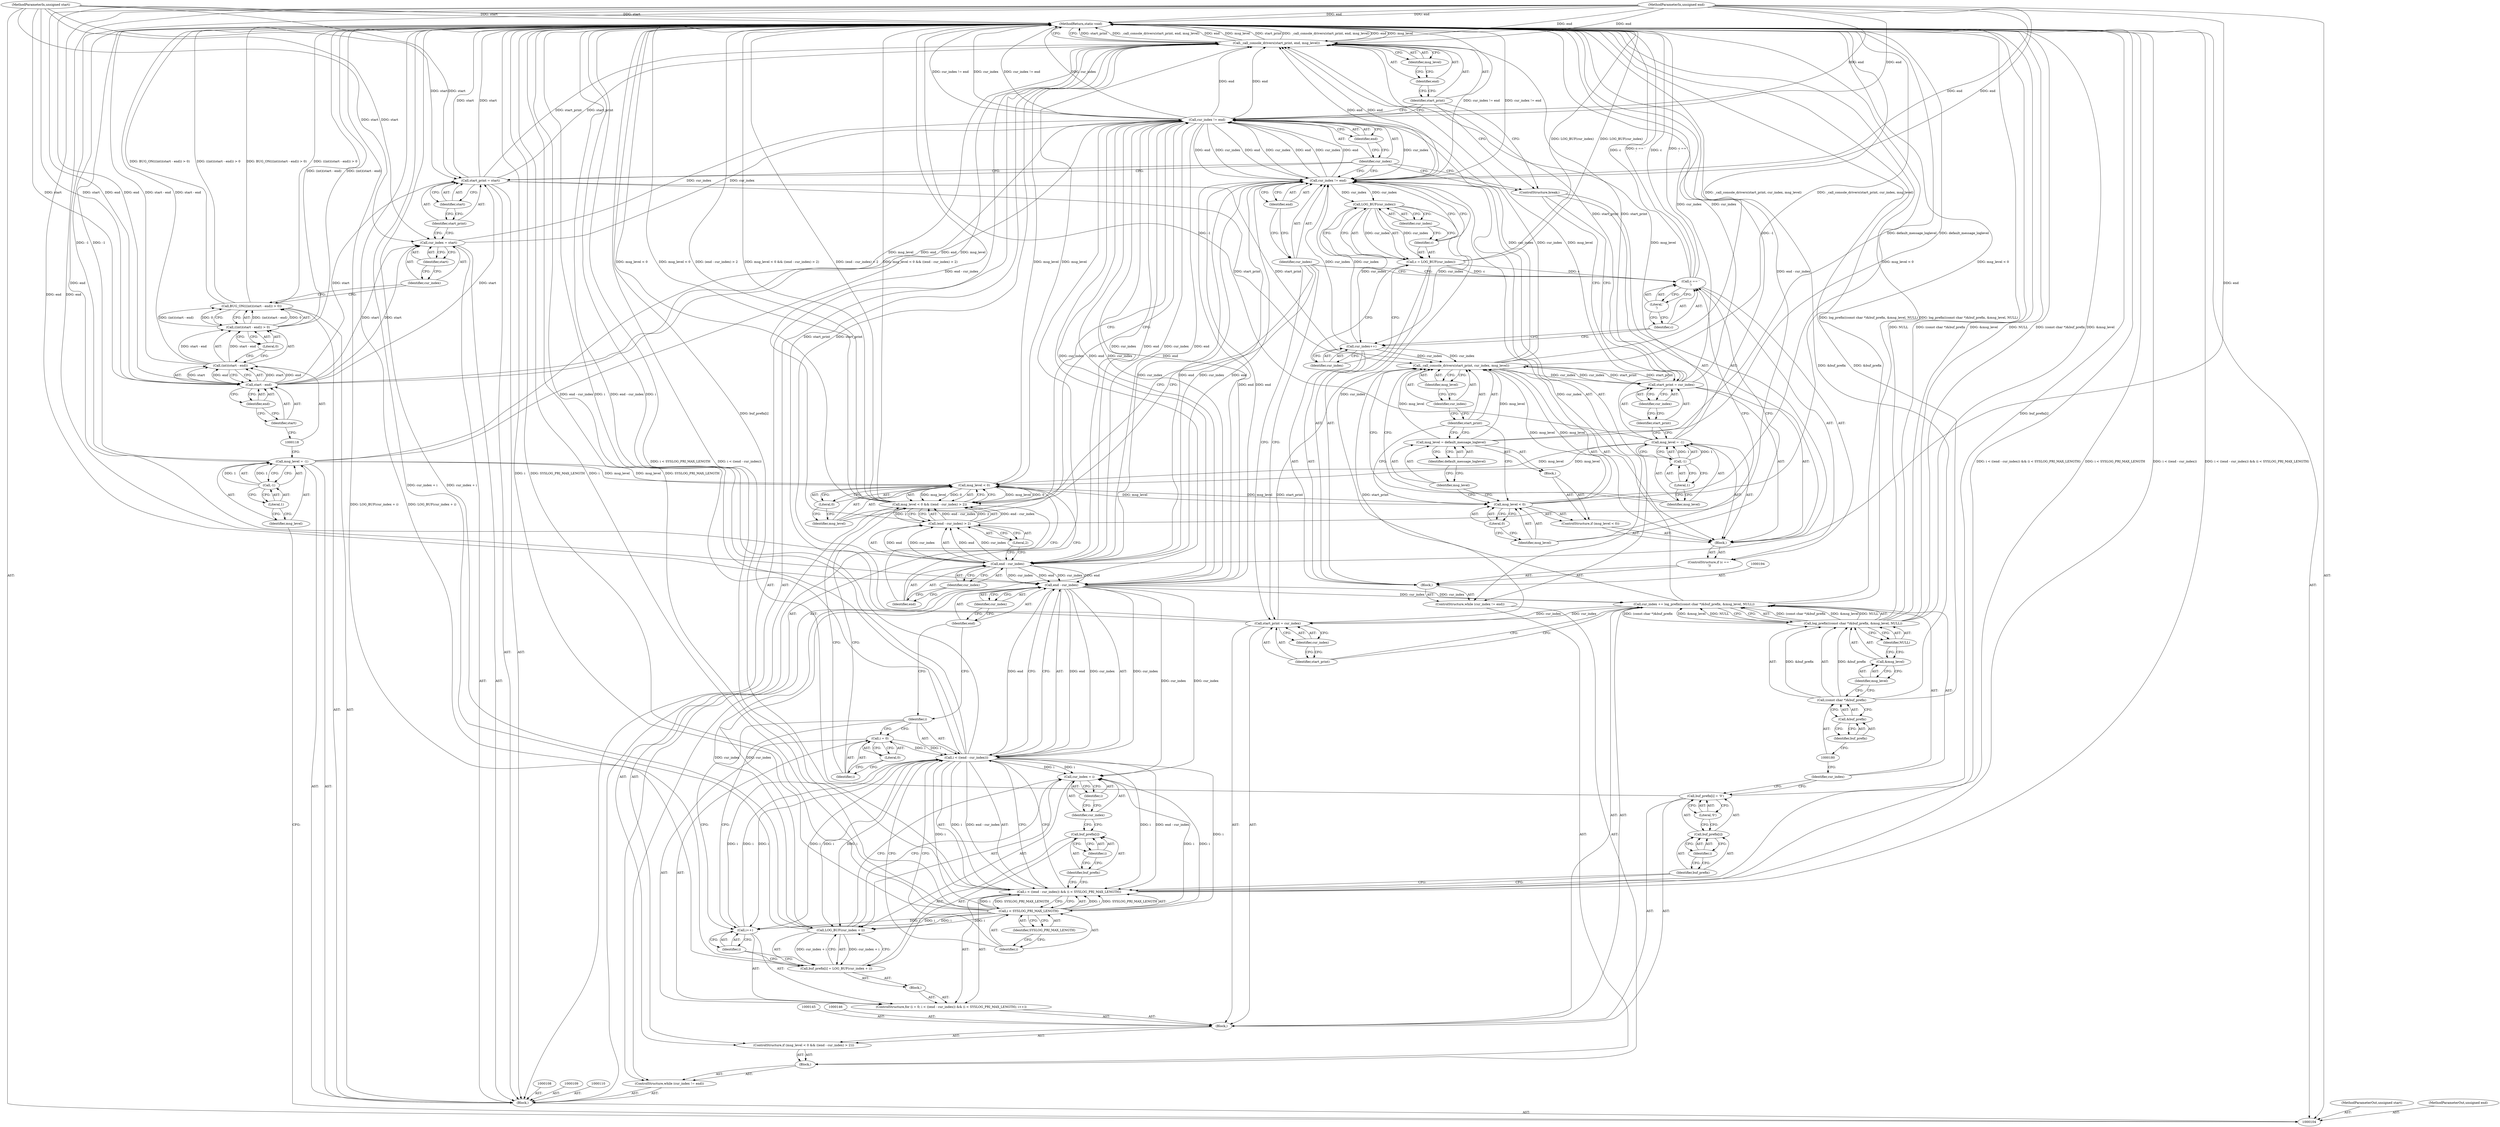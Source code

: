 digraph "0_linux_ce0030c00f95cf9110d9cdcd41e901e1fb814417" {
"1000230" [label="(MethodReturn,static void)"];
"1000105" [label="(MethodParameterIn,unsigned start)"];
"1000326" [label="(MethodParameterOut,unsigned start)"];
"1000106" [label="(MethodParameterIn,unsigned end)"];
"1000327" [label="(MethodParameterOut,unsigned end)"];
"1000129" [label="(ControlStructure,while (cur_index != end))"];
"1000132" [label="(Identifier,end)"];
"1000133" [label="(Block,)"];
"1000130" [label="(Call,cur_index != end)"];
"1000131" [label="(Identifier,cur_index)"];
"1000138" [label="(Literal,0)"];
"1000139" [label="(Call,(end - cur_index) > 2)"];
"1000140" [label="(Call,end - cur_index)"];
"1000141" [label="(Identifier,end)"];
"1000134" [label="(ControlStructure,if (msg_level < 0 && ((end - cur_index) > 2)))"];
"1000142" [label="(Identifier,cur_index)"];
"1000143" [label="(Literal,2)"];
"1000135" [label="(Call,msg_level < 0 && ((end - cur_index) > 2))"];
"1000136" [label="(Call,msg_level < 0)"];
"1000137" [label="(Identifier,msg_level)"];
"1000144" [label="(Block,)"];
"1000150" [label="(Literal,0)"];
"1000151" [label="(Call,i < ((end - cur_index)) && (i < SYSLOG_PRI_MAX_LENGTH))"];
"1000152" [label="(Call,i < ((end - cur_index)))"];
"1000153" [label="(Identifier,i)"];
"1000154" [label="(Call,end - cur_index)"];
"1000155" [label="(Identifier,end)"];
"1000156" [label="(Identifier,cur_index)"];
"1000147" [label="(ControlStructure,for (i = 0; i < ((end - cur_index)) && (i < SYSLOG_PRI_MAX_LENGTH); i++))"];
"1000157" [label="(Call,i < SYSLOG_PRI_MAX_LENGTH)"];
"1000158" [label="(Identifier,i)"];
"1000159" [label="(Identifier,SYSLOG_PRI_MAX_LENGTH)"];
"1000160" [label="(Call,i++)"];
"1000161" [label="(Identifier,i)"];
"1000162" [label="(Block,)"];
"1000148" [label="(Call,i = 0)"];
"1000149" [label="(Identifier,i)"];
"1000166" [label="(Identifier,i)"];
"1000167" [label="(Call,LOG_BUF(cur_index + i))"];
"1000168" [label="(Call,cur_index + i)"];
"1000169" [label="(Identifier,cur_index)"];
"1000163" [label="(Call,buf_prefix[i] = LOG_BUF(cur_index + i))"];
"1000164" [label="(Call,buf_prefix[i])"];
"1000165" [label="(Identifier,buf_prefix)"];
"1000170" [label="(Identifier,i)"];
"1000107" [label="(Block,)"];
"1000174" [label="(Identifier,i)"];
"1000175" [label="(Literal,'\0')"];
"1000171" [label="(Call,buf_prefix[i] = '\0')"];
"1000172" [label="(Call,buf_prefix[i])"];
"1000173" [label="(Identifier,buf_prefix)"];
"1000178" [label="(Call,log_prefix((const char *)&buf_prefix, &msg_level, NULL))"];
"1000179" [label="(Call,(const char *)&buf_prefix)"];
"1000176" [label="(Call,cur_index += log_prefix((const char *)&buf_prefix, &msg_level, NULL))"];
"1000177" [label="(Identifier,cur_index)"];
"1000181" [label="(Call,&buf_prefix)"];
"1000182" [label="(Identifier,buf_prefix)"];
"1000183" [label="(Call,&msg_level)"];
"1000184" [label="(Identifier,msg_level)"];
"1000185" [label="(Identifier,NULL)"];
"1000188" [label="(Identifier,cur_index)"];
"1000186" [label="(Call,start_print = cur_index)"];
"1000187" [label="(Identifier,start_print)"];
"1000190" [label="(Call,cur_index != end)"];
"1000191" [label="(Identifier,cur_index)"];
"1000192" [label="(Identifier,end)"];
"1000189" [label="(ControlStructure,while (cur_index != end))"];
"1000197" [label="(Call,LOG_BUF(cur_index))"];
"1000198" [label="(Identifier,cur_index)"];
"1000193" [label="(Block,)"];
"1000195" [label="(Call,c = LOG_BUF(cur_index))"];
"1000196" [label="(Identifier,c)"];
"1000199" [label="(Call,cur_index++)"];
"1000200" [label="(Identifier,cur_index)"];
"1000204" [label="(Literal,'\n')"];
"1000205" [label="(Block,)"];
"1000201" [label="(ControlStructure,if (c == '\n'))"];
"1000202" [label="(Call,c == '\n')"];
"1000203" [label="(Identifier,c)"];
"1000209" [label="(Literal,0)"];
"1000210" [label="(Block,)"];
"1000206" [label="(ControlStructure,if (msg_level < 0))"];
"1000207" [label="(Call,msg_level < 0)"];
"1000208" [label="(Identifier,msg_level)"];
"1000213" [label="(Identifier,default_message_loglevel)"];
"1000211" [label="(Call,msg_level = default_message_loglevel)"];
"1000212" [label="(Identifier,msg_level)"];
"1000111" [label="(Call,msg_level = -1)"];
"1000112" [label="(Identifier,msg_level)"];
"1000113" [label="(Call,-1)"];
"1000114" [label="(Literal,1)"];
"1000215" [label="(Identifier,start_print)"];
"1000216" [label="(Identifier,cur_index)"];
"1000214" [label="(Call,_call_console_drivers(start_print, cur_index, msg_level))"];
"1000217" [label="(Identifier,msg_level)"];
"1000220" [label="(Call,-1)"];
"1000221" [label="(Literal,1)"];
"1000218" [label="(Call,msg_level = -1)"];
"1000219" [label="(Identifier,msg_level)"];
"1000224" [label="(Identifier,cur_index)"];
"1000222" [label="(Call,start_print = cur_index)"];
"1000223" [label="(Identifier,start_print)"];
"1000225" [label="(ControlStructure,break;)"];
"1000226" [label="(Call,_call_console_drivers(start_print, end, msg_level))"];
"1000227" [label="(Identifier,start_print)"];
"1000228" [label="(Identifier,end)"];
"1000229" [label="(Identifier,msg_level)"];
"1000115" [label="(Call,BUG_ON(((int)(start - end)) > 0))"];
"1000119" [label="(Call,start - end)"];
"1000120" [label="(Identifier,start)"];
"1000121" [label="(Identifier,end)"];
"1000122" [label="(Literal,0)"];
"1000116" [label="(Call,((int)(start - end)) > 0)"];
"1000117" [label="(Call,(int)(start - end))"];
"1000123" [label="(Call,cur_index = start)"];
"1000124" [label="(Identifier,cur_index)"];
"1000125" [label="(Identifier,start)"];
"1000128" [label="(Identifier,start)"];
"1000126" [label="(Call,start_print = start)"];
"1000127" [label="(Identifier,start_print)"];
"1000230" -> "1000104"  [label="AST: "];
"1000230" -> "1000226"  [label="CFG: "];
"1000171" -> "1000230"  [label="DDG: buf_prefix[i]"];
"1000226" -> "1000230"  [label="DDG: start_print"];
"1000226" -> "1000230"  [label="DDG: _call_console_drivers(start_print, end, msg_level)"];
"1000226" -> "1000230"  [label="DDG: end"];
"1000226" -> "1000230"  [label="DDG: msg_level"];
"1000178" -> "1000230"  [label="DDG: NULL"];
"1000178" -> "1000230"  [label="DDG: (const char *)&buf_prefix"];
"1000178" -> "1000230"  [label="DDG: &msg_level"];
"1000151" -> "1000230"  [label="DDG: i < ((end - cur_index)) && (i < SYSLOG_PRI_MAX_LENGTH)"];
"1000151" -> "1000230"  [label="DDG: i < SYSLOG_PRI_MAX_LENGTH"];
"1000151" -> "1000230"  [label="DDG: i < ((end - cur_index))"];
"1000190" -> "1000230"  [label="DDG: cur_index != end"];
"1000179" -> "1000230"  [label="DDG: &buf_prefix"];
"1000152" -> "1000230"  [label="DDG: end - cur_index"];
"1000152" -> "1000230"  [label="DDG: i"];
"1000126" -> "1000230"  [label="DDG: start"];
"1000117" -> "1000230"  [label="DDG: start - end"];
"1000106" -> "1000230"  [label="DDG: end"];
"1000176" -> "1000230"  [label="DDG: log_prefix((const char *)&buf_prefix, &msg_level, NULL)"];
"1000157" -> "1000230"  [label="DDG: SYSLOG_PRI_MAX_LENGTH"];
"1000157" -> "1000230"  [label="DDG: i"];
"1000116" -> "1000230"  [label="DDG: (int)(start - end)"];
"1000167" -> "1000230"  [label="DDG: cur_index + i"];
"1000130" -> "1000230"  [label="DDG: cur_index != end"];
"1000130" -> "1000230"  [label="DDG: cur_index"];
"1000105" -> "1000230"  [label="DDG: start"];
"1000214" -> "1000230"  [label="DDG: _call_console_drivers(start_print, cur_index, msg_level)"];
"1000135" -> "1000230"  [label="DDG: (end - cur_index) > 2"];
"1000135" -> "1000230"  [label="DDG: msg_level < 0 && ((end - cur_index) > 2)"];
"1000135" -> "1000230"  [label="DDG: msg_level < 0"];
"1000139" -> "1000230"  [label="DDG: end - cur_index"];
"1000163" -> "1000230"  [label="DDG: LOG_BUF(cur_index + i)"];
"1000115" -> "1000230"  [label="DDG: BUG_ON(((int)(start - end)) > 0)"];
"1000115" -> "1000230"  [label="DDG: ((int)(start - end)) > 0"];
"1000202" -> "1000230"  [label="DDG: c"];
"1000202" -> "1000230"  [label="DDG: c == '\n'"];
"1000207" -> "1000230"  [label="DDG: msg_level < 0"];
"1000195" -> "1000230"  [label="DDG: LOG_BUF(cur_index)"];
"1000211" -> "1000230"  [label="DDG: default_message_loglevel"];
"1000111" -> "1000230"  [label="DDG: -1"];
"1000218" -> "1000230"  [label="DDG: -1"];
"1000222" -> "1000230"  [label="DDG: cur_index"];
"1000105" -> "1000104"  [label="AST: "];
"1000105" -> "1000230"  [label="DDG: start"];
"1000105" -> "1000119"  [label="DDG: start"];
"1000105" -> "1000123"  [label="DDG: start"];
"1000105" -> "1000126"  [label="DDG: start"];
"1000326" -> "1000104"  [label="AST: "];
"1000106" -> "1000104"  [label="AST: "];
"1000106" -> "1000230"  [label="DDG: end"];
"1000106" -> "1000119"  [label="DDG: end"];
"1000106" -> "1000130"  [label="DDG: end"];
"1000106" -> "1000140"  [label="DDG: end"];
"1000106" -> "1000154"  [label="DDG: end"];
"1000106" -> "1000190"  [label="DDG: end"];
"1000106" -> "1000226"  [label="DDG: end"];
"1000327" -> "1000104"  [label="AST: "];
"1000129" -> "1000107"  [label="AST: "];
"1000130" -> "1000129"  [label="AST: "];
"1000133" -> "1000129"  [label="AST: "];
"1000132" -> "1000130"  [label="AST: "];
"1000132" -> "1000131"  [label="CFG: "];
"1000130" -> "1000132"  [label="CFG: "];
"1000133" -> "1000129"  [label="AST: "];
"1000134" -> "1000133"  [label="AST: "];
"1000189" -> "1000133"  [label="AST: "];
"1000130" -> "1000129"  [label="AST: "];
"1000130" -> "1000132"  [label="CFG: "];
"1000131" -> "1000130"  [label="AST: "];
"1000132" -> "1000130"  [label="AST: "];
"1000137" -> "1000130"  [label="CFG: "];
"1000227" -> "1000130"  [label="CFG: "];
"1000130" -> "1000230"  [label="DDG: cur_index != end"];
"1000130" -> "1000230"  [label="DDG: cur_index"];
"1000190" -> "1000130"  [label="DDG: cur_index"];
"1000190" -> "1000130"  [label="DDG: end"];
"1000123" -> "1000130"  [label="DDG: cur_index"];
"1000214" -> "1000130"  [label="DDG: cur_index"];
"1000119" -> "1000130"  [label="DDG: end"];
"1000106" -> "1000130"  [label="DDG: end"];
"1000130" -> "1000140"  [label="DDG: end"];
"1000130" -> "1000140"  [label="DDG: cur_index"];
"1000130" -> "1000154"  [label="DDG: end"];
"1000130" -> "1000154"  [label="DDG: cur_index"];
"1000130" -> "1000190"  [label="DDG: cur_index"];
"1000130" -> "1000190"  [label="DDG: end"];
"1000130" -> "1000226"  [label="DDG: end"];
"1000131" -> "1000130"  [label="AST: "];
"1000131" -> "1000190"  [label="CFG: "];
"1000131" -> "1000225"  [label="CFG: "];
"1000131" -> "1000126"  [label="CFG: "];
"1000132" -> "1000131"  [label="CFG: "];
"1000138" -> "1000136"  [label="AST: "];
"1000138" -> "1000137"  [label="CFG: "];
"1000136" -> "1000138"  [label="CFG: "];
"1000139" -> "1000135"  [label="AST: "];
"1000139" -> "1000143"  [label="CFG: "];
"1000140" -> "1000139"  [label="AST: "];
"1000143" -> "1000139"  [label="AST: "];
"1000135" -> "1000139"  [label="CFG: "];
"1000139" -> "1000230"  [label="DDG: end - cur_index"];
"1000139" -> "1000135"  [label="DDG: end - cur_index"];
"1000139" -> "1000135"  [label="DDG: 2"];
"1000140" -> "1000139"  [label="DDG: end"];
"1000140" -> "1000139"  [label="DDG: cur_index"];
"1000140" -> "1000139"  [label="AST: "];
"1000140" -> "1000142"  [label="CFG: "];
"1000141" -> "1000140"  [label="AST: "];
"1000142" -> "1000140"  [label="AST: "];
"1000143" -> "1000140"  [label="CFG: "];
"1000140" -> "1000139"  [label="DDG: end"];
"1000140" -> "1000139"  [label="DDG: cur_index"];
"1000130" -> "1000140"  [label="DDG: end"];
"1000130" -> "1000140"  [label="DDG: cur_index"];
"1000106" -> "1000140"  [label="DDG: end"];
"1000140" -> "1000154"  [label="DDG: end"];
"1000140" -> "1000154"  [label="DDG: cur_index"];
"1000140" -> "1000190"  [label="DDG: cur_index"];
"1000140" -> "1000190"  [label="DDG: end"];
"1000141" -> "1000140"  [label="AST: "];
"1000141" -> "1000136"  [label="CFG: "];
"1000142" -> "1000141"  [label="CFG: "];
"1000134" -> "1000133"  [label="AST: "];
"1000135" -> "1000134"  [label="AST: "];
"1000144" -> "1000134"  [label="AST: "];
"1000142" -> "1000140"  [label="AST: "];
"1000142" -> "1000141"  [label="CFG: "];
"1000140" -> "1000142"  [label="CFG: "];
"1000143" -> "1000139"  [label="AST: "];
"1000143" -> "1000140"  [label="CFG: "];
"1000139" -> "1000143"  [label="CFG: "];
"1000135" -> "1000134"  [label="AST: "];
"1000135" -> "1000136"  [label="CFG: "];
"1000135" -> "1000139"  [label="CFG: "];
"1000136" -> "1000135"  [label="AST: "];
"1000139" -> "1000135"  [label="AST: "];
"1000149" -> "1000135"  [label="CFG: "];
"1000191" -> "1000135"  [label="CFG: "];
"1000135" -> "1000230"  [label="DDG: (end - cur_index) > 2"];
"1000135" -> "1000230"  [label="DDG: msg_level < 0 && ((end - cur_index) > 2)"];
"1000135" -> "1000230"  [label="DDG: msg_level < 0"];
"1000136" -> "1000135"  [label="DDG: msg_level"];
"1000136" -> "1000135"  [label="DDG: 0"];
"1000139" -> "1000135"  [label="DDG: end - cur_index"];
"1000139" -> "1000135"  [label="DDG: 2"];
"1000136" -> "1000135"  [label="AST: "];
"1000136" -> "1000138"  [label="CFG: "];
"1000137" -> "1000136"  [label="AST: "];
"1000138" -> "1000136"  [label="AST: "];
"1000141" -> "1000136"  [label="CFG: "];
"1000135" -> "1000136"  [label="CFG: "];
"1000136" -> "1000135"  [label="DDG: msg_level"];
"1000136" -> "1000135"  [label="DDG: 0"];
"1000218" -> "1000136"  [label="DDG: msg_level"];
"1000111" -> "1000136"  [label="DDG: msg_level"];
"1000136" -> "1000207"  [label="DDG: msg_level"];
"1000136" -> "1000226"  [label="DDG: msg_level"];
"1000137" -> "1000136"  [label="AST: "];
"1000137" -> "1000130"  [label="CFG: "];
"1000138" -> "1000137"  [label="CFG: "];
"1000144" -> "1000134"  [label="AST: "];
"1000145" -> "1000144"  [label="AST: "];
"1000146" -> "1000144"  [label="AST: "];
"1000147" -> "1000144"  [label="AST: "];
"1000171" -> "1000144"  [label="AST: "];
"1000176" -> "1000144"  [label="AST: "];
"1000186" -> "1000144"  [label="AST: "];
"1000150" -> "1000148"  [label="AST: "];
"1000150" -> "1000149"  [label="CFG: "];
"1000148" -> "1000150"  [label="CFG: "];
"1000151" -> "1000147"  [label="AST: "];
"1000151" -> "1000152"  [label="CFG: "];
"1000151" -> "1000157"  [label="CFG: "];
"1000152" -> "1000151"  [label="AST: "];
"1000157" -> "1000151"  [label="AST: "];
"1000165" -> "1000151"  [label="CFG: "];
"1000173" -> "1000151"  [label="CFG: "];
"1000151" -> "1000230"  [label="DDG: i < ((end - cur_index)) && (i < SYSLOG_PRI_MAX_LENGTH)"];
"1000151" -> "1000230"  [label="DDG: i < SYSLOG_PRI_MAX_LENGTH"];
"1000151" -> "1000230"  [label="DDG: i < ((end - cur_index))"];
"1000152" -> "1000151"  [label="DDG: i"];
"1000152" -> "1000151"  [label="DDG: end - cur_index"];
"1000157" -> "1000151"  [label="DDG: i"];
"1000157" -> "1000151"  [label="DDG: SYSLOG_PRI_MAX_LENGTH"];
"1000152" -> "1000151"  [label="AST: "];
"1000152" -> "1000154"  [label="CFG: "];
"1000153" -> "1000152"  [label="AST: "];
"1000154" -> "1000152"  [label="AST: "];
"1000158" -> "1000152"  [label="CFG: "];
"1000151" -> "1000152"  [label="CFG: "];
"1000152" -> "1000230"  [label="DDG: end - cur_index"];
"1000152" -> "1000230"  [label="DDG: i"];
"1000152" -> "1000151"  [label="DDG: i"];
"1000152" -> "1000151"  [label="DDG: end - cur_index"];
"1000148" -> "1000152"  [label="DDG: i"];
"1000160" -> "1000152"  [label="DDG: i"];
"1000154" -> "1000152"  [label="DDG: end"];
"1000154" -> "1000152"  [label="DDG: cur_index"];
"1000152" -> "1000157"  [label="DDG: i"];
"1000152" -> "1000160"  [label="DDG: i"];
"1000152" -> "1000167"  [label="DDG: i"];
"1000152" -> "1000168"  [label="DDG: i"];
"1000153" -> "1000152"  [label="AST: "];
"1000153" -> "1000148"  [label="CFG: "];
"1000153" -> "1000160"  [label="CFG: "];
"1000155" -> "1000153"  [label="CFG: "];
"1000154" -> "1000152"  [label="AST: "];
"1000154" -> "1000156"  [label="CFG: "];
"1000155" -> "1000154"  [label="AST: "];
"1000156" -> "1000154"  [label="AST: "];
"1000152" -> "1000154"  [label="CFG: "];
"1000154" -> "1000152"  [label="DDG: end"];
"1000154" -> "1000152"  [label="DDG: cur_index"];
"1000130" -> "1000154"  [label="DDG: end"];
"1000130" -> "1000154"  [label="DDG: cur_index"];
"1000140" -> "1000154"  [label="DDG: end"];
"1000140" -> "1000154"  [label="DDG: cur_index"];
"1000106" -> "1000154"  [label="DDG: end"];
"1000154" -> "1000167"  [label="DDG: cur_index"];
"1000154" -> "1000168"  [label="DDG: cur_index"];
"1000154" -> "1000176"  [label="DDG: cur_index"];
"1000154" -> "1000190"  [label="DDG: end"];
"1000155" -> "1000154"  [label="AST: "];
"1000155" -> "1000153"  [label="CFG: "];
"1000156" -> "1000155"  [label="CFG: "];
"1000156" -> "1000154"  [label="AST: "];
"1000156" -> "1000155"  [label="CFG: "];
"1000154" -> "1000156"  [label="CFG: "];
"1000147" -> "1000144"  [label="AST: "];
"1000148" -> "1000147"  [label="AST: "];
"1000151" -> "1000147"  [label="AST: "];
"1000160" -> "1000147"  [label="AST: "];
"1000162" -> "1000147"  [label="AST: "];
"1000157" -> "1000151"  [label="AST: "];
"1000157" -> "1000159"  [label="CFG: "];
"1000158" -> "1000157"  [label="AST: "];
"1000159" -> "1000157"  [label="AST: "];
"1000151" -> "1000157"  [label="CFG: "];
"1000157" -> "1000230"  [label="DDG: SYSLOG_PRI_MAX_LENGTH"];
"1000157" -> "1000230"  [label="DDG: i"];
"1000157" -> "1000151"  [label="DDG: i"];
"1000157" -> "1000151"  [label="DDG: SYSLOG_PRI_MAX_LENGTH"];
"1000152" -> "1000157"  [label="DDG: i"];
"1000157" -> "1000160"  [label="DDG: i"];
"1000157" -> "1000167"  [label="DDG: i"];
"1000157" -> "1000168"  [label="DDG: i"];
"1000158" -> "1000157"  [label="AST: "];
"1000158" -> "1000152"  [label="CFG: "];
"1000159" -> "1000158"  [label="CFG: "];
"1000159" -> "1000157"  [label="AST: "];
"1000159" -> "1000158"  [label="CFG: "];
"1000157" -> "1000159"  [label="CFG: "];
"1000160" -> "1000147"  [label="AST: "];
"1000160" -> "1000161"  [label="CFG: "];
"1000161" -> "1000160"  [label="AST: "];
"1000153" -> "1000160"  [label="CFG: "];
"1000160" -> "1000152"  [label="DDG: i"];
"1000157" -> "1000160"  [label="DDG: i"];
"1000152" -> "1000160"  [label="DDG: i"];
"1000161" -> "1000160"  [label="AST: "];
"1000161" -> "1000163"  [label="CFG: "];
"1000160" -> "1000161"  [label="CFG: "];
"1000162" -> "1000147"  [label="AST: "];
"1000163" -> "1000162"  [label="AST: "];
"1000148" -> "1000147"  [label="AST: "];
"1000148" -> "1000150"  [label="CFG: "];
"1000149" -> "1000148"  [label="AST: "];
"1000150" -> "1000148"  [label="AST: "];
"1000153" -> "1000148"  [label="CFG: "];
"1000148" -> "1000152"  [label="DDG: i"];
"1000149" -> "1000148"  [label="AST: "];
"1000149" -> "1000135"  [label="CFG: "];
"1000150" -> "1000149"  [label="CFG: "];
"1000166" -> "1000164"  [label="AST: "];
"1000166" -> "1000165"  [label="CFG: "];
"1000164" -> "1000166"  [label="CFG: "];
"1000167" -> "1000163"  [label="AST: "];
"1000167" -> "1000168"  [label="CFG: "];
"1000168" -> "1000167"  [label="AST: "];
"1000163" -> "1000167"  [label="CFG: "];
"1000167" -> "1000230"  [label="DDG: cur_index + i"];
"1000167" -> "1000163"  [label="DDG: cur_index + i"];
"1000154" -> "1000167"  [label="DDG: cur_index"];
"1000157" -> "1000167"  [label="DDG: i"];
"1000152" -> "1000167"  [label="DDG: i"];
"1000168" -> "1000167"  [label="AST: "];
"1000168" -> "1000170"  [label="CFG: "];
"1000169" -> "1000168"  [label="AST: "];
"1000170" -> "1000168"  [label="AST: "];
"1000167" -> "1000168"  [label="CFG: "];
"1000154" -> "1000168"  [label="DDG: cur_index"];
"1000157" -> "1000168"  [label="DDG: i"];
"1000152" -> "1000168"  [label="DDG: i"];
"1000169" -> "1000168"  [label="AST: "];
"1000169" -> "1000164"  [label="CFG: "];
"1000170" -> "1000169"  [label="CFG: "];
"1000163" -> "1000162"  [label="AST: "];
"1000163" -> "1000167"  [label="CFG: "];
"1000164" -> "1000163"  [label="AST: "];
"1000167" -> "1000163"  [label="AST: "];
"1000161" -> "1000163"  [label="CFG: "];
"1000163" -> "1000230"  [label="DDG: LOG_BUF(cur_index + i)"];
"1000167" -> "1000163"  [label="DDG: cur_index + i"];
"1000164" -> "1000163"  [label="AST: "];
"1000164" -> "1000166"  [label="CFG: "];
"1000165" -> "1000164"  [label="AST: "];
"1000166" -> "1000164"  [label="AST: "];
"1000169" -> "1000164"  [label="CFG: "];
"1000165" -> "1000164"  [label="AST: "];
"1000165" -> "1000151"  [label="CFG: "];
"1000166" -> "1000165"  [label="CFG: "];
"1000170" -> "1000168"  [label="AST: "];
"1000170" -> "1000169"  [label="CFG: "];
"1000168" -> "1000170"  [label="CFG: "];
"1000107" -> "1000104"  [label="AST: "];
"1000108" -> "1000107"  [label="AST: "];
"1000109" -> "1000107"  [label="AST: "];
"1000110" -> "1000107"  [label="AST: "];
"1000111" -> "1000107"  [label="AST: "];
"1000115" -> "1000107"  [label="AST: "];
"1000123" -> "1000107"  [label="AST: "];
"1000126" -> "1000107"  [label="AST: "];
"1000129" -> "1000107"  [label="AST: "];
"1000226" -> "1000107"  [label="AST: "];
"1000174" -> "1000172"  [label="AST: "];
"1000174" -> "1000173"  [label="CFG: "];
"1000172" -> "1000174"  [label="CFG: "];
"1000175" -> "1000171"  [label="AST: "];
"1000175" -> "1000172"  [label="CFG: "];
"1000171" -> "1000175"  [label="CFG: "];
"1000171" -> "1000144"  [label="AST: "];
"1000171" -> "1000175"  [label="CFG: "];
"1000172" -> "1000171"  [label="AST: "];
"1000175" -> "1000171"  [label="AST: "];
"1000177" -> "1000171"  [label="CFG: "];
"1000171" -> "1000230"  [label="DDG: buf_prefix[i]"];
"1000172" -> "1000171"  [label="AST: "];
"1000172" -> "1000174"  [label="CFG: "];
"1000173" -> "1000172"  [label="AST: "];
"1000174" -> "1000172"  [label="AST: "];
"1000175" -> "1000172"  [label="CFG: "];
"1000173" -> "1000172"  [label="AST: "];
"1000173" -> "1000151"  [label="CFG: "];
"1000174" -> "1000173"  [label="CFG: "];
"1000178" -> "1000176"  [label="AST: "];
"1000178" -> "1000185"  [label="CFG: "];
"1000179" -> "1000178"  [label="AST: "];
"1000183" -> "1000178"  [label="AST: "];
"1000185" -> "1000178"  [label="AST: "];
"1000176" -> "1000178"  [label="CFG: "];
"1000178" -> "1000230"  [label="DDG: NULL"];
"1000178" -> "1000230"  [label="DDG: (const char *)&buf_prefix"];
"1000178" -> "1000230"  [label="DDG: &msg_level"];
"1000178" -> "1000176"  [label="DDG: (const char *)&buf_prefix"];
"1000178" -> "1000176"  [label="DDG: &msg_level"];
"1000178" -> "1000176"  [label="DDG: NULL"];
"1000179" -> "1000178"  [label="DDG: &buf_prefix"];
"1000179" -> "1000178"  [label="AST: "];
"1000179" -> "1000181"  [label="CFG: "];
"1000180" -> "1000179"  [label="AST: "];
"1000181" -> "1000179"  [label="AST: "];
"1000184" -> "1000179"  [label="CFG: "];
"1000179" -> "1000230"  [label="DDG: &buf_prefix"];
"1000179" -> "1000178"  [label="DDG: &buf_prefix"];
"1000176" -> "1000144"  [label="AST: "];
"1000176" -> "1000178"  [label="CFG: "];
"1000177" -> "1000176"  [label="AST: "];
"1000178" -> "1000176"  [label="AST: "];
"1000187" -> "1000176"  [label="CFG: "];
"1000176" -> "1000230"  [label="DDG: log_prefix((const char *)&buf_prefix, &msg_level, NULL)"];
"1000178" -> "1000176"  [label="DDG: (const char *)&buf_prefix"];
"1000178" -> "1000176"  [label="DDG: &msg_level"];
"1000178" -> "1000176"  [label="DDG: NULL"];
"1000154" -> "1000176"  [label="DDG: cur_index"];
"1000176" -> "1000186"  [label="DDG: cur_index"];
"1000176" -> "1000190"  [label="DDG: cur_index"];
"1000177" -> "1000176"  [label="AST: "];
"1000177" -> "1000171"  [label="CFG: "];
"1000180" -> "1000177"  [label="CFG: "];
"1000181" -> "1000179"  [label="AST: "];
"1000181" -> "1000182"  [label="CFG: "];
"1000182" -> "1000181"  [label="AST: "];
"1000179" -> "1000181"  [label="CFG: "];
"1000182" -> "1000181"  [label="AST: "];
"1000182" -> "1000180"  [label="CFG: "];
"1000181" -> "1000182"  [label="CFG: "];
"1000183" -> "1000178"  [label="AST: "];
"1000183" -> "1000184"  [label="CFG: "];
"1000184" -> "1000183"  [label="AST: "];
"1000185" -> "1000183"  [label="CFG: "];
"1000184" -> "1000183"  [label="AST: "];
"1000184" -> "1000179"  [label="CFG: "];
"1000183" -> "1000184"  [label="CFG: "];
"1000185" -> "1000178"  [label="AST: "];
"1000185" -> "1000183"  [label="CFG: "];
"1000178" -> "1000185"  [label="CFG: "];
"1000188" -> "1000186"  [label="AST: "];
"1000188" -> "1000187"  [label="CFG: "];
"1000186" -> "1000188"  [label="CFG: "];
"1000186" -> "1000144"  [label="AST: "];
"1000186" -> "1000188"  [label="CFG: "];
"1000187" -> "1000186"  [label="AST: "];
"1000188" -> "1000186"  [label="AST: "];
"1000191" -> "1000186"  [label="CFG: "];
"1000176" -> "1000186"  [label="DDG: cur_index"];
"1000186" -> "1000214"  [label="DDG: start_print"];
"1000186" -> "1000226"  [label="DDG: start_print"];
"1000187" -> "1000186"  [label="AST: "];
"1000187" -> "1000176"  [label="CFG: "];
"1000188" -> "1000187"  [label="CFG: "];
"1000190" -> "1000189"  [label="AST: "];
"1000190" -> "1000192"  [label="CFG: "];
"1000191" -> "1000190"  [label="AST: "];
"1000192" -> "1000190"  [label="AST: "];
"1000131" -> "1000190"  [label="CFG: "];
"1000196" -> "1000190"  [label="CFG: "];
"1000190" -> "1000230"  [label="DDG: cur_index != end"];
"1000190" -> "1000130"  [label="DDG: cur_index"];
"1000190" -> "1000130"  [label="DDG: end"];
"1000140" -> "1000190"  [label="DDG: cur_index"];
"1000140" -> "1000190"  [label="DDG: end"];
"1000199" -> "1000190"  [label="DDG: cur_index"];
"1000130" -> "1000190"  [label="DDG: cur_index"];
"1000130" -> "1000190"  [label="DDG: end"];
"1000176" -> "1000190"  [label="DDG: cur_index"];
"1000154" -> "1000190"  [label="DDG: end"];
"1000106" -> "1000190"  [label="DDG: end"];
"1000190" -> "1000197"  [label="DDG: cur_index"];
"1000190" -> "1000226"  [label="DDG: end"];
"1000191" -> "1000190"  [label="AST: "];
"1000191" -> "1000202"  [label="CFG: "];
"1000191" -> "1000186"  [label="CFG: "];
"1000191" -> "1000135"  [label="CFG: "];
"1000192" -> "1000191"  [label="CFG: "];
"1000192" -> "1000190"  [label="AST: "];
"1000192" -> "1000191"  [label="CFG: "];
"1000190" -> "1000192"  [label="CFG: "];
"1000189" -> "1000133"  [label="AST: "];
"1000190" -> "1000189"  [label="AST: "];
"1000193" -> "1000189"  [label="AST: "];
"1000197" -> "1000195"  [label="AST: "];
"1000197" -> "1000198"  [label="CFG: "];
"1000198" -> "1000197"  [label="AST: "];
"1000195" -> "1000197"  [label="CFG: "];
"1000197" -> "1000195"  [label="DDG: cur_index"];
"1000190" -> "1000197"  [label="DDG: cur_index"];
"1000197" -> "1000199"  [label="DDG: cur_index"];
"1000198" -> "1000197"  [label="AST: "];
"1000198" -> "1000196"  [label="CFG: "];
"1000197" -> "1000198"  [label="CFG: "];
"1000193" -> "1000189"  [label="AST: "];
"1000194" -> "1000193"  [label="AST: "];
"1000195" -> "1000193"  [label="AST: "];
"1000199" -> "1000193"  [label="AST: "];
"1000201" -> "1000193"  [label="AST: "];
"1000195" -> "1000193"  [label="AST: "];
"1000195" -> "1000197"  [label="CFG: "];
"1000196" -> "1000195"  [label="AST: "];
"1000197" -> "1000195"  [label="AST: "];
"1000200" -> "1000195"  [label="CFG: "];
"1000195" -> "1000230"  [label="DDG: LOG_BUF(cur_index)"];
"1000197" -> "1000195"  [label="DDG: cur_index"];
"1000195" -> "1000202"  [label="DDG: c"];
"1000196" -> "1000195"  [label="AST: "];
"1000196" -> "1000190"  [label="CFG: "];
"1000198" -> "1000196"  [label="CFG: "];
"1000199" -> "1000193"  [label="AST: "];
"1000199" -> "1000200"  [label="CFG: "];
"1000200" -> "1000199"  [label="AST: "];
"1000203" -> "1000199"  [label="CFG: "];
"1000199" -> "1000190"  [label="DDG: cur_index"];
"1000197" -> "1000199"  [label="DDG: cur_index"];
"1000199" -> "1000214"  [label="DDG: cur_index"];
"1000200" -> "1000199"  [label="AST: "];
"1000200" -> "1000195"  [label="CFG: "];
"1000199" -> "1000200"  [label="CFG: "];
"1000204" -> "1000202"  [label="AST: "];
"1000204" -> "1000203"  [label="CFG: "];
"1000202" -> "1000204"  [label="CFG: "];
"1000205" -> "1000201"  [label="AST: "];
"1000206" -> "1000205"  [label="AST: "];
"1000214" -> "1000205"  [label="AST: "];
"1000218" -> "1000205"  [label="AST: "];
"1000222" -> "1000205"  [label="AST: "];
"1000225" -> "1000205"  [label="AST: "];
"1000201" -> "1000193"  [label="AST: "];
"1000202" -> "1000201"  [label="AST: "];
"1000205" -> "1000201"  [label="AST: "];
"1000202" -> "1000201"  [label="AST: "];
"1000202" -> "1000204"  [label="CFG: "];
"1000203" -> "1000202"  [label="AST: "];
"1000204" -> "1000202"  [label="AST: "];
"1000191" -> "1000202"  [label="CFG: "];
"1000208" -> "1000202"  [label="CFG: "];
"1000202" -> "1000230"  [label="DDG: c"];
"1000202" -> "1000230"  [label="DDG: c == '\n'"];
"1000195" -> "1000202"  [label="DDG: c"];
"1000203" -> "1000202"  [label="AST: "];
"1000203" -> "1000199"  [label="CFG: "];
"1000204" -> "1000203"  [label="CFG: "];
"1000209" -> "1000207"  [label="AST: "];
"1000209" -> "1000208"  [label="CFG: "];
"1000207" -> "1000209"  [label="CFG: "];
"1000210" -> "1000206"  [label="AST: "];
"1000211" -> "1000210"  [label="AST: "];
"1000206" -> "1000205"  [label="AST: "];
"1000207" -> "1000206"  [label="AST: "];
"1000210" -> "1000206"  [label="AST: "];
"1000207" -> "1000206"  [label="AST: "];
"1000207" -> "1000209"  [label="CFG: "];
"1000208" -> "1000207"  [label="AST: "];
"1000209" -> "1000207"  [label="AST: "];
"1000212" -> "1000207"  [label="CFG: "];
"1000215" -> "1000207"  [label="CFG: "];
"1000207" -> "1000230"  [label="DDG: msg_level < 0"];
"1000136" -> "1000207"  [label="DDG: msg_level"];
"1000207" -> "1000214"  [label="DDG: msg_level"];
"1000208" -> "1000207"  [label="AST: "];
"1000208" -> "1000202"  [label="CFG: "];
"1000209" -> "1000208"  [label="CFG: "];
"1000213" -> "1000211"  [label="AST: "];
"1000213" -> "1000212"  [label="CFG: "];
"1000211" -> "1000213"  [label="CFG: "];
"1000211" -> "1000210"  [label="AST: "];
"1000211" -> "1000213"  [label="CFG: "];
"1000212" -> "1000211"  [label="AST: "];
"1000213" -> "1000211"  [label="AST: "];
"1000215" -> "1000211"  [label="CFG: "];
"1000211" -> "1000230"  [label="DDG: default_message_loglevel"];
"1000211" -> "1000214"  [label="DDG: msg_level"];
"1000212" -> "1000211"  [label="AST: "];
"1000212" -> "1000207"  [label="CFG: "];
"1000213" -> "1000212"  [label="CFG: "];
"1000111" -> "1000107"  [label="AST: "];
"1000111" -> "1000113"  [label="CFG: "];
"1000112" -> "1000111"  [label="AST: "];
"1000113" -> "1000111"  [label="AST: "];
"1000118" -> "1000111"  [label="CFG: "];
"1000111" -> "1000230"  [label="DDG: -1"];
"1000113" -> "1000111"  [label="DDG: 1"];
"1000111" -> "1000136"  [label="DDG: msg_level"];
"1000111" -> "1000226"  [label="DDG: msg_level"];
"1000112" -> "1000111"  [label="AST: "];
"1000112" -> "1000104"  [label="CFG: "];
"1000114" -> "1000112"  [label="CFG: "];
"1000113" -> "1000111"  [label="AST: "];
"1000113" -> "1000114"  [label="CFG: "];
"1000114" -> "1000113"  [label="AST: "];
"1000111" -> "1000113"  [label="CFG: "];
"1000113" -> "1000111"  [label="DDG: 1"];
"1000114" -> "1000113"  [label="AST: "];
"1000114" -> "1000112"  [label="CFG: "];
"1000113" -> "1000114"  [label="CFG: "];
"1000215" -> "1000214"  [label="AST: "];
"1000215" -> "1000211"  [label="CFG: "];
"1000215" -> "1000207"  [label="CFG: "];
"1000216" -> "1000215"  [label="CFG: "];
"1000216" -> "1000214"  [label="AST: "];
"1000216" -> "1000215"  [label="CFG: "];
"1000217" -> "1000216"  [label="CFG: "];
"1000214" -> "1000205"  [label="AST: "];
"1000214" -> "1000217"  [label="CFG: "];
"1000215" -> "1000214"  [label="AST: "];
"1000216" -> "1000214"  [label="AST: "];
"1000217" -> "1000214"  [label="AST: "];
"1000219" -> "1000214"  [label="CFG: "];
"1000214" -> "1000230"  [label="DDG: _call_console_drivers(start_print, cur_index, msg_level)"];
"1000214" -> "1000130"  [label="DDG: cur_index"];
"1000186" -> "1000214"  [label="DDG: start_print"];
"1000222" -> "1000214"  [label="DDG: start_print"];
"1000126" -> "1000214"  [label="DDG: start_print"];
"1000199" -> "1000214"  [label="DDG: cur_index"];
"1000207" -> "1000214"  [label="DDG: msg_level"];
"1000211" -> "1000214"  [label="DDG: msg_level"];
"1000214" -> "1000222"  [label="DDG: cur_index"];
"1000217" -> "1000214"  [label="AST: "];
"1000217" -> "1000216"  [label="CFG: "];
"1000214" -> "1000217"  [label="CFG: "];
"1000220" -> "1000218"  [label="AST: "];
"1000220" -> "1000221"  [label="CFG: "];
"1000221" -> "1000220"  [label="AST: "];
"1000218" -> "1000220"  [label="CFG: "];
"1000220" -> "1000218"  [label="DDG: 1"];
"1000221" -> "1000220"  [label="AST: "];
"1000221" -> "1000219"  [label="CFG: "];
"1000220" -> "1000221"  [label="CFG: "];
"1000218" -> "1000205"  [label="AST: "];
"1000218" -> "1000220"  [label="CFG: "];
"1000219" -> "1000218"  [label="AST: "];
"1000220" -> "1000218"  [label="AST: "];
"1000223" -> "1000218"  [label="CFG: "];
"1000218" -> "1000230"  [label="DDG: -1"];
"1000218" -> "1000136"  [label="DDG: msg_level"];
"1000220" -> "1000218"  [label="DDG: 1"];
"1000218" -> "1000226"  [label="DDG: msg_level"];
"1000219" -> "1000218"  [label="AST: "];
"1000219" -> "1000214"  [label="CFG: "];
"1000221" -> "1000219"  [label="CFG: "];
"1000224" -> "1000222"  [label="AST: "];
"1000224" -> "1000223"  [label="CFG: "];
"1000222" -> "1000224"  [label="CFG: "];
"1000222" -> "1000205"  [label="AST: "];
"1000222" -> "1000224"  [label="CFG: "];
"1000223" -> "1000222"  [label="AST: "];
"1000224" -> "1000222"  [label="AST: "];
"1000225" -> "1000222"  [label="CFG: "];
"1000222" -> "1000230"  [label="DDG: cur_index"];
"1000222" -> "1000214"  [label="DDG: start_print"];
"1000214" -> "1000222"  [label="DDG: cur_index"];
"1000222" -> "1000226"  [label="DDG: start_print"];
"1000223" -> "1000222"  [label="AST: "];
"1000223" -> "1000218"  [label="CFG: "];
"1000224" -> "1000223"  [label="CFG: "];
"1000225" -> "1000205"  [label="AST: "];
"1000225" -> "1000222"  [label="CFG: "];
"1000131" -> "1000225"  [label="CFG: "];
"1000227" -> "1000225"  [label="CFG: "];
"1000226" -> "1000107"  [label="AST: "];
"1000226" -> "1000229"  [label="CFG: "];
"1000227" -> "1000226"  [label="AST: "];
"1000228" -> "1000226"  [label="AST: "];
"1000229" -> "1000226"  [label="AST: "];
"1000230" -> "1000226"  [label="CFG: "];
"1000226" -> "1000230"  [label="DDG: start_print"];
"1000226" -> "1000230"  [label="DDG: _call_console_drivers(start_print, end, msg_level)"];
"1000226" -> "1000230"  [label="DDG: end"];
"1000226" -> "1000230"  [label="DDG: msg_level"];
"1000186" -> "1000226"  [label="DDG: start_print"];
"1000222" -> "1000226"  [label="DDG: start_print"];
"1000126" -> "1000226"  [label="DDG: start_print"];
"1000130" -> "1000226"  [label="DDG: end"];
"1000190" -> "1000226"  [label="DDG: end"];
"1000106" -> "1000226"  [label="DDG: end"];
"1000218" -> "1000226"  [label="DDG: msg_level"];
"1000111" -> "1000226"  [label="DDG: msg_level"];
"1000136" -> "1000226"  [label="DDG: msg_level"];
"1000227" -> "1000226"  [label="AST: "];
"1000227" -> "1000130"  [label="CFG: "];
"1000227" -> "1000225"  [label="CFG: "];
"1000228" -> "1000227"  [label="CFG: "];
"1000228" -> "1000226"  [label="AST: "];
"1000228" -> "1000227"  [label="CFG: "];
"1000229" -> "1000228"  [label="CFG: "];
"1000229" -> "1000226"  [label="AST: "];
"1000229" -> "1000228"  [label="CFG: "];
"1000226" -> "1000229"  [label="CFG: "];
"1000115" -> "1000107"  [label="AST: "];
"1000115" -> "1000116"  [label="CFG: "];
"1000116" -> "1000115"  [label="AST: "];
"1000124" -> "1000115"  [label="CFG: "];
"1000115" -> "1000230"  [label="DDG: BUG_ON(((int)(start - end)) > 0)"];
"1000115" -> "1000230"  [label="DDG: ((int)(start - end)) > 0"];
"1000116" -> "1000115"  [label="DDG: (int)(start - end)"];
"1000116" -> "1000115"  [label="DDG: 0"];
"1000119" -> "1000117"  [label="AST: "];
"1000119" -> "1000121"  [label="CFG: "];
"1000120" -> "1000119"  [label="AST: "];
"1000121" -> "1000119"  [label="AST: "];
"1000117" -> "1000119"  [label="CFG: "];
"1000119" -> "1000117"  [label="DDG: start"];
"1000119" -> "1000117"  [label="DDG: end"];
"1000105" -> "1000119"  [label="DDG: start"];
"1000106" -> "1000119"  [label="DDG: end"];
"1000119" -> "1000123"  [label="DDG: start"];
"1000119" -> "1000126"  [label="DDG: start"];
"1000119" -> "1000130"  [label="DDG: end"];
"1000120" -> "1000119"  [label="AST: "];
"1000120" -> "1000118"  [label="CFG: "];
"1000121" -> "1000120"  [label="CFG: "];
"1000121" -> "1000119"  [label="AST: "];
"1000121" -> "1000120"  [label="CFG: "];
"1000119" -> "1000121"  [label="CFG: "];
"1000122" -> "1000116"  [label="AST: "];
"1000122" -> "1000117"  [label="CFG: "];
"1000116" -> "1000122"  [label="CFG: "];
"1000116" -> "1000115"  [label="AST: "];
"1000116" -> "1000122"  [label="CFG: "];
"1000117" -> "1000116"  [label="AST: "];
"1000122" -> "1000116"  [label="AST: "];
"1000115" -> "1000116"  [label="CFG: "];
"1000116" -> "1000230"  [label="DDG: (int)(start - end)"];
"1000116" -> "1000115"  [label="DDG: (int)(start - end)"];
"1000116" -> "1000115"  [label="DDG: 0"];
"1000117" -> "1000116"  [label="DDG: start - end"];
"1000117" -> "1000116"  [label="AST: "];
"1000117" -> "1000119"  [label="CFG: "];
"1000118" -> "1000117"  [label="AST: "];
"1000119" -> "1000117"  [label="AST: "];
"1000122" -> "1000117"  [label="CFG: "];
"1000117" -> "1000230"  [label="DDG: start - end"];
"1000117" -> "1000116"  [label="DDG: start - end"];
"1000119" -> "1000117"  [label="DDG: start"];
"1000119" -> "1000117"  [label="DDG: end"];
"1000123" -> "1000107"  [label="AST: "];
"1000123" -> "1000125"  [label="CFG: "];
"1000124" -> "1000123"  [label="AST: "];
"1000125" -> "1000123"  [label="AST: "];
"1000127" -> "1000123"  [label="CFG: "];
"1000119" -> "1000123"  [label="DDG: start"];
"1000105" -> "1000123"  [label="DDG: start"];
"1000123" -> "1000130"  [label="DDG: cur_index"];
"1000124" -> "1000123"  [label="AST: "];
"1000124" -> "1000115"  [label="CFG: "];
"1000125" -> "1000124"  [label="CFG: "];
"1000125" -> "1000123"  [label="AST: "];
"1000125" -> "1000124"  [label="CFG: "];
"1000123" -> "1000125"  [label="CFG: "];
"1000128" -> "1000126"  [label="AST: "];
"1000128" -> "1000127"  [label="CFG: "];
"1000126" -> "1000128"  [label="CFG: "];
"1000126" -> "1000107"  [label="AST: "];
"1000126" -> "1000128"  [label="CFG: "];
"1000127" -> "1000126"  [label="AST: "];
"1000128" -> "1000126"  [label="AST: "];
"1000131" -> "1000126"  [label="CFG: "];
"1000126" -> "1000230"  [label="DDG: start"];
"1000105" -> "1000126"  [label="DDG: start"];
"1000119" -> "1000126"  [label="DDG: start"];
"1000126" -> "1000214"  [label="DDG: start_print"];
"1000126" -> "1000226"  [label="DDG: start_print"];
"1000127" -> "1000126"  [label="AST: "];
"1000127" -> "1000123"  [label="CFG: "];
"1000128" -> "1000127"  [label="CFG: "];
}
